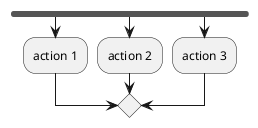 {
  "sha1": "b9q8rjxnyacdr0etheukgvi7wmiwgg2",
  "insertion": {
    "when": "2024-05-30T20:48:22.050Z",
    "url": "https://forum.plantuml.net/13731/activity-layout-issue-java-error-end-merge-with-more-than-fork",
    "user": "plantuml@gmail.com"
  }
}
@startuml
fork
  :action 1;
fork again
  :action 2;
fork again
  :action 3;
end merge
@enduml
